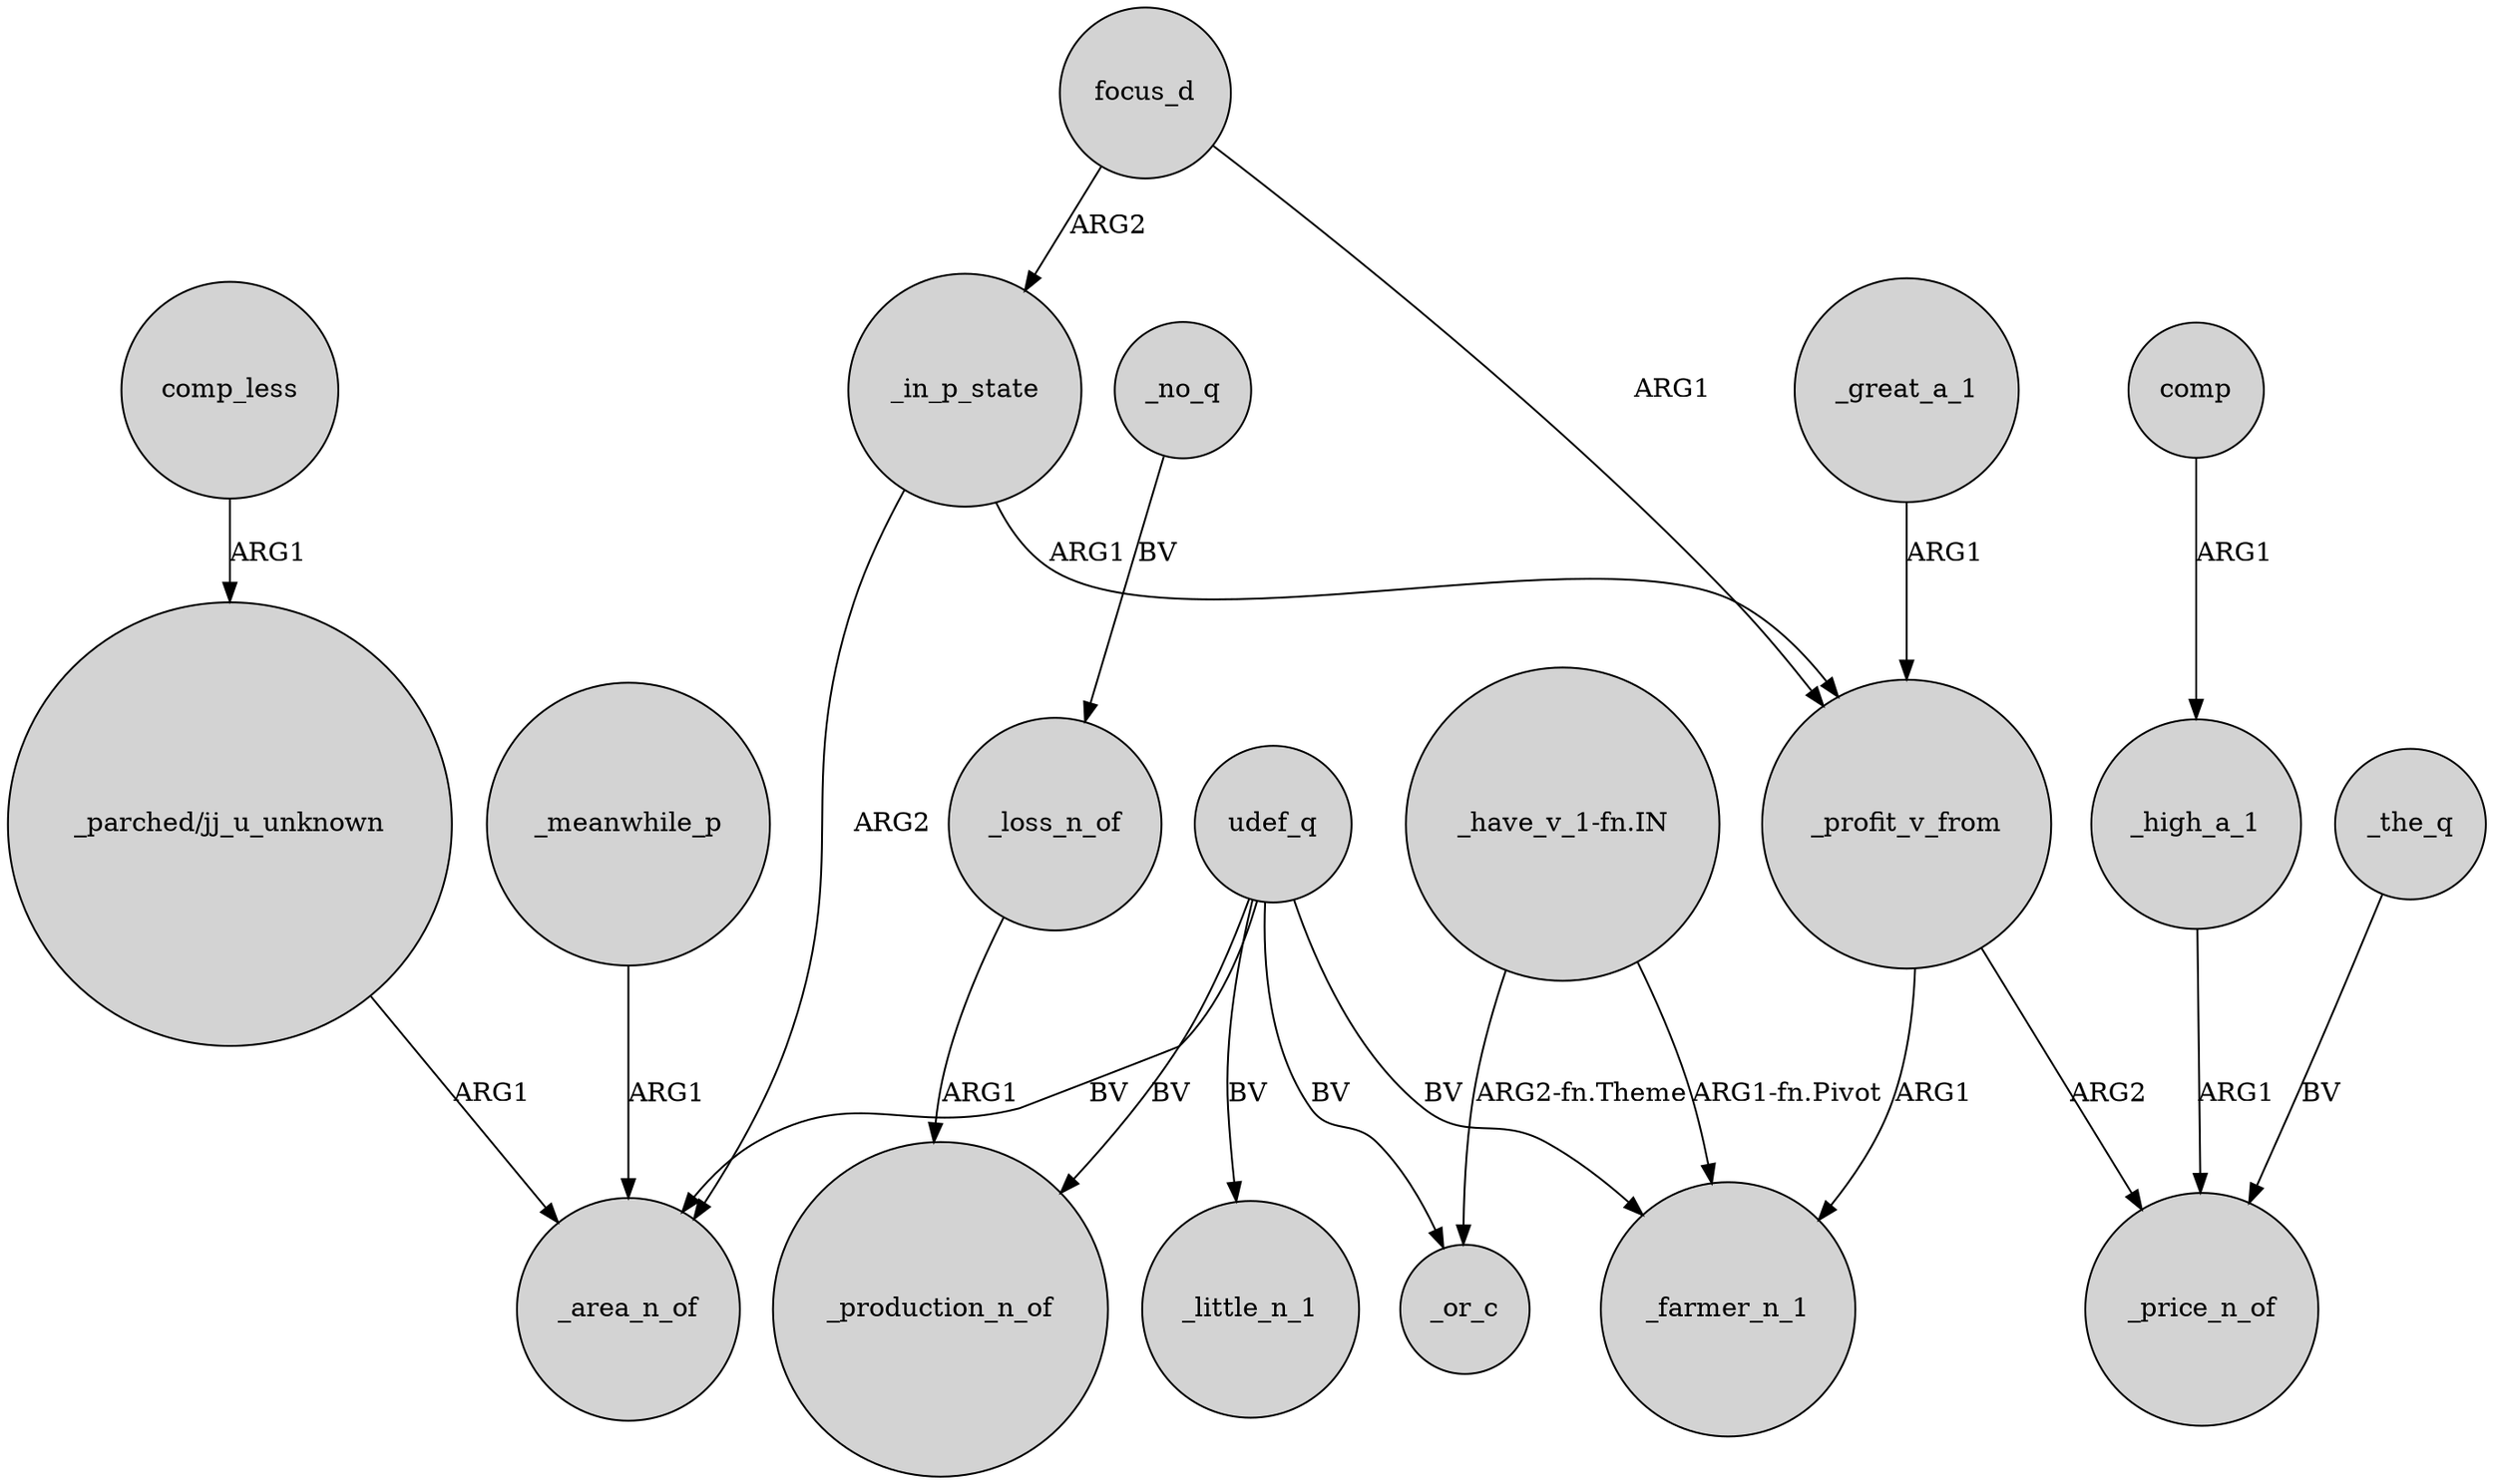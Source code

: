 digraph {
	node [shape=circle style=filled]
	udef_q -> _production_n_of [label=BV]
	focus_d -> _profit_v_from [label=ARG1]
	_great_a_1 -> _profit_v_from [label=ARG1]
	_in_p_state -> _area_n_of [label=ARG2]
	_in_p_state -> _profit_v_from [label=ARG1]
	focus_d -> _in_p_state [label=ARG2]
	_meanwhile_p -> _area_n_of [label=ARG1]
	comp -> _high_a_1 [label=ARG1]
	_the_q -> _price_n_of [label=BV]
	udef_q -> _or_c [label=BV]
	_loss_n_of -> _production_n_of [label=ARG1]
	_profit_v_from -> _farmer_n_1 [label=ARG1]
	_high_a_1 -> _price_n_of [label=ARG1]
	udef_q -> _little_n_1 [label=BV]
	_no_q -> _loss_n_of [label=BV]
	comp_less -> "_parched/jj_u_unknown" [label=ARG1]
	"_have_v_1-fn.IN" -> _or_c [label="ARG2-fn.Theme"]
	udef_q -> _farmer_n_1 [label=BV]
	_profit_v_from -> _price_n_of [label=ARG2]
	udef_q -> _area_n_of [label=BV]
	"_parched/jj_u_unknown" -> _area_n_of [label=ARG1]
	"_have_v_1-fn.IN" -> _farmer_n_1 [label="ARG1-fn.Pivot"]
}
